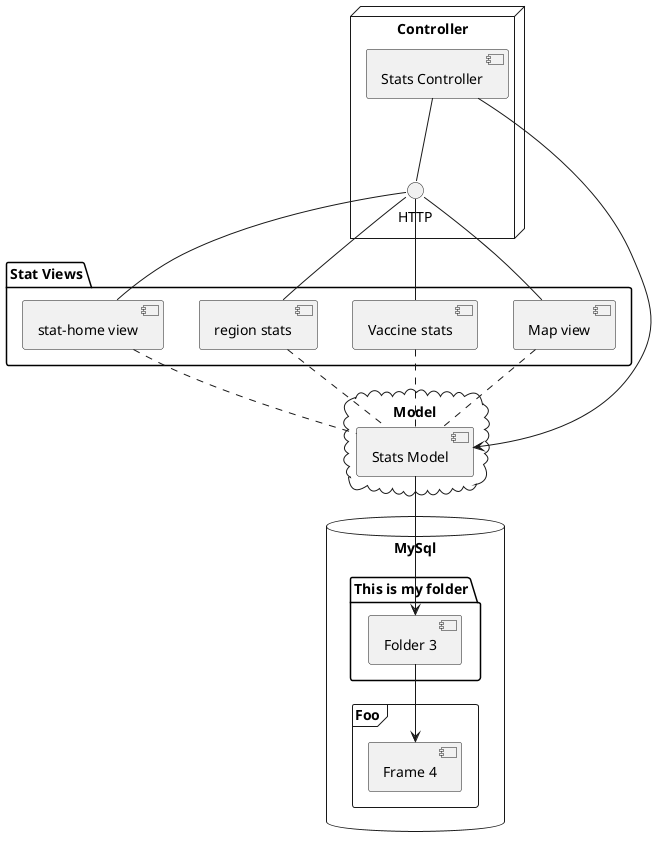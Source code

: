 @startuml
'https://plantuml.com/component-diagram


node "Controller" {
  [Stats Controller] -- HTTP
}

package "Stat Views" {
  [Map view]
  [Vaccine stats]
  [region stats]
  [stat-home view]
}
HTTP -- [Map view]
HTTP -- [Vaccine stats]
HTTP -- [region stats]
HTTP -- [stat-home view]




cloud "Model" {
  [Stats Model]
}


database "MySql" {
  folder "This is my folder" {
    [Folder 3]
  }
  frame "Foo" {
    [Frame 4]
  }
}


[Stats Controller] --> [Stats Model]
[Stats Model] --> [Folder 3]
[Folder 3] --> [Frame 4]
[stat-home view] .. [Stats Model]
[region stats].. [Stats Model]
[Vaccine stats] .. [Stats Model]
[Map view] .. [Stats Model]

@enduml
